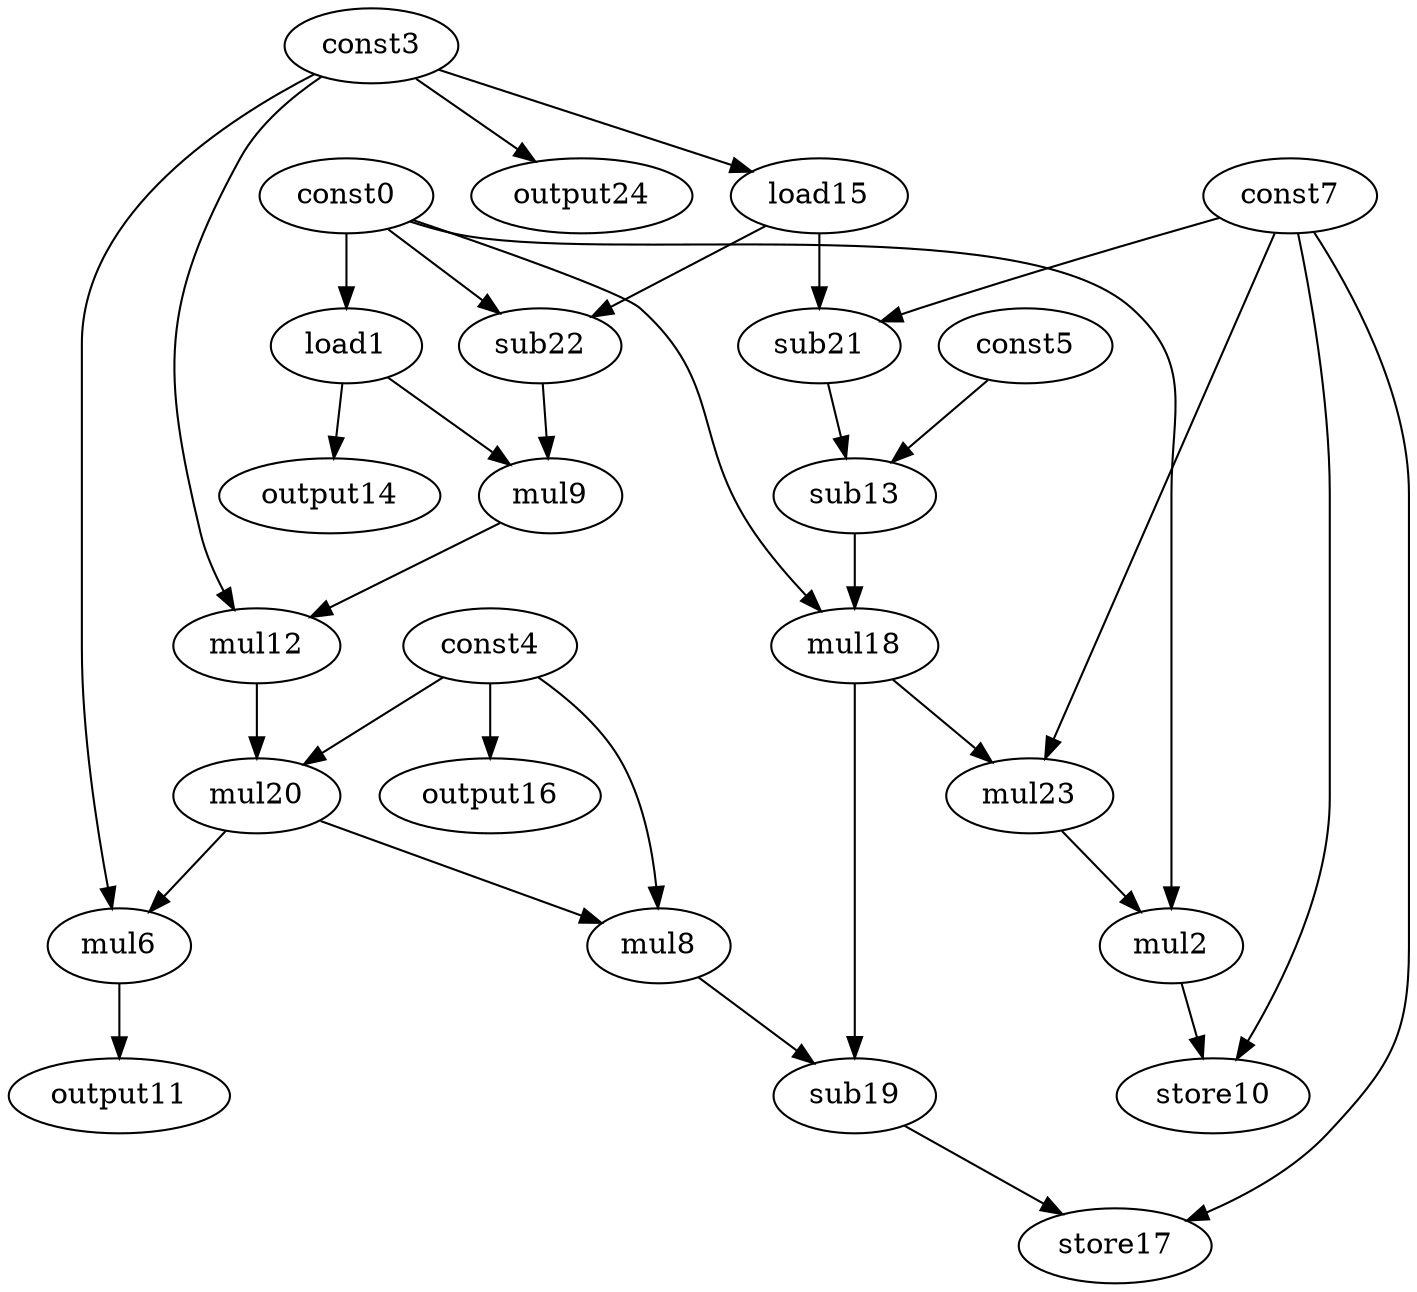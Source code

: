 digraph G { 
const0[opcode=const]; 
load1[opcode=load]; 
mul2[opcode=mul]; 
const3[opcode=const]; 
const4[opcode=const]; 
const5[opcode=const]; 
mul6[opcode=mul]; 
const7[opcode=const]; 
mul8[opcode=mul]; 
mul9[opcode=mul]; 
store10[opcode=store]; 
output11[opcode=output]; 
mul12[opcode=mul]; 
sub13[opcode=sub]; 
output14[opcode=output]; 
load15[opcode=load]; 
output16[opcode=output]; 
store17[opcode=store]; 
mul18[opcode=mul]; 
sub19[opcode=sub]; 
mul20[opcode=mul]; 
sub21[opcode=sub]; 
sub22[opcode=sub]; 
mul23[opcode=mul]; 
output24[opcode=output]; 
const0->load1[operand=0];
const3->load15[operand=0];
const4->output16[operand=0];
const3->output24[operand=0];
load1->output14[operand=0];
const7->sub21[operand=0];
load15->sub21[operand=1];
const0->sub22[operand=0];
load15->sub22[operand=1];
load1->mul9[operand=0];
sub22->mul9[operand=1];
sub21->sub13[operand=0];
const5->sub13[operand=1];
mul9->mul12[operand=0];
const3->mul12[operand=1];
const0->mul18[operand=0];
sub13->mul18[operand=1];
mul12->mul20[operand=0];
const4->mul20[operand=1];
mul18->mul23[operand=0];
const7->mul23[operand=1];
const0->mul2[operand=0];
mul23->mul2[operand=1];
const3->mul6[operand=0];
mul20->mul6[operand=1];
const4->mul8[operand=0];
mul20->mul8[operand=1];
mul2->store10[operand=0];
const7->store10[operand=1];
mul6->output11[operand=0];
mul8->sub19[operand=0];
mul18->sub19[operand=1];
sub19->store17[operand=0];
const7->store17[operand=1];
}
